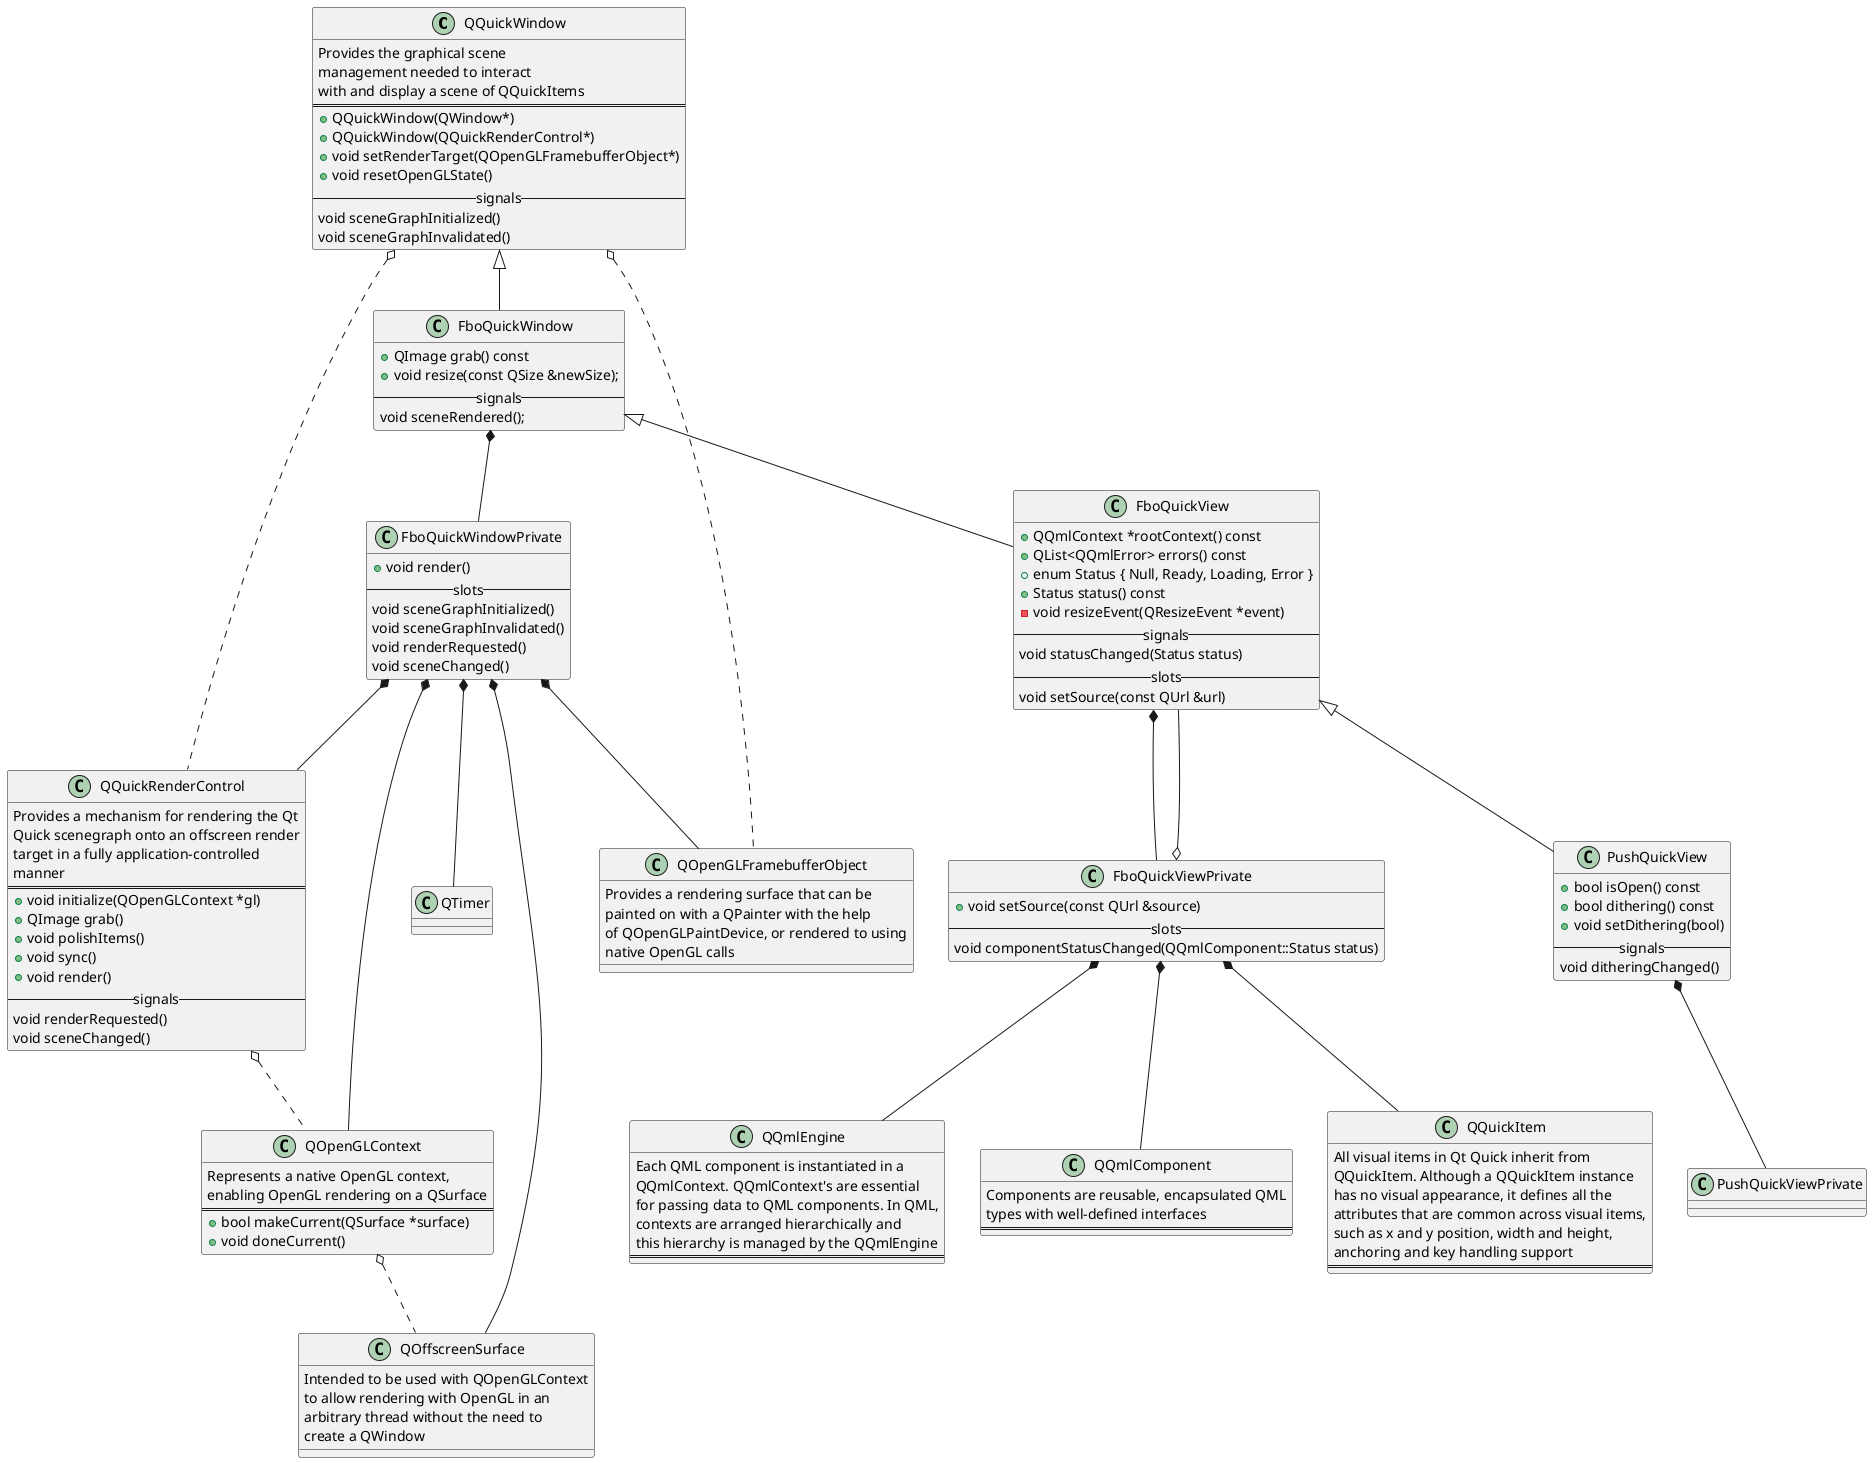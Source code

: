 @startuml

class QQuickWindow{
    Provides the graphical scene
    management needed to interact
    with and display a scene of QQuickItems
    ==
    +QQuickWindow(QWindow*)
    +QQuickWindow(QQuickRenderControl*)
    +void setRenderTarget(QOpenGLFramebufferObject*)
    +void resetOpenGLState()
    --signals--
    void sceneGraphInitialized()
    void sceneGraphInvalidated()
}

class FboQuickWindow{
    +QImage grab() const
    +void resize(const QSize &newSize);
    --signals--
    void sceneRendered();
}
class FboQuickWindowPrivate{
    +void render()
    --slots--
    void sceneGraphInitialized()
    void sceneGraphInvalidated()
    void renderRequested()
    void sceneChanged()
}
class QOpenGLContext{
    Represents a native OpenGL context,
    enabling OpenGL rendering on a QSurface
    ==
    +bool makeCurrent(QSurface *surface)
    +void doneCurrent()
}
class QOffscreenSurface{
    Intended to be used with QOpenGLContext
    to allow rendering with OpenGL in an
    arbitrary thread without the need to
    create a QWindow
}
class QQuickRenderControl{
    Provides a mechanism for rendering the Qt
    Quick scenegraph onto an offscreen render
    target in a fully application-controlled
    manner
    ==
    +void initialize(QOpenGLContext *gl)
    +QImage grab()
    +void polishItems()
    +void sync()
    +void render()
    --signals--
    void renderRequested()
    void sceneChanged()
}
class QOpenGLFramebufferObject{
    Provides a rendering surface that can be 
    painted on with a QPainter with the help 
    of QOpenGLPaintDevice, or rendered to using
    native OpenGL calls
}
class QTimer{
}


class FboQuickView{
    +QQmlContext *rootContext() const
    +QList<QQmlError> errors() const
    +enum Status { Null, Ready, Loading, Error }
    +Status status() const
    -void resizeEvent(QResizeEvent *event)
    --signals--
    void statusChanged(Status status)
    --slots--
    void setSource(const QUrl &url)
}
class FboQuickViewPrivate{
    +void setSource(const QUrl &source)
    --slots--
    void componentStatusChanged(QQmlComponent::Status status)
}
class QQmlEngine{
    Each QML component is instantiated in a
    QQmlContext. QQmlContext's are essential
    for passing data to QML components. In QML,
    contexts are arranged hierarchically and
    this hierarchy is managed by the QQmlEngine
    ==
}
class QQmlComponent{
    Components are reusable, encapsulated QML
    types with well-defined interfaces
    ==
}
class QQuickItem{
    All visual items in Qt Quick inherit from
    QQuickItem. Although a QQuickItem instance
    has no visual appearance, it defines all the
    attributes that are common across visual items,
    such as x and y position, width and height,
    anchoring and key handling support
    ==
}

class PushQuickView{
    +bool isOpen() const
    +bool dithering() const
    +void setDithering(bool)
    --signals--
    void ditheringChanged()
}
class PushQuickViewPrivate{

}

QQuickWindow <|-- FboQuickWindow
FboQuickWindow <|-- FboQuickView
FboQuickView <|-- PushQuickView

FboQuickWindow *-- FboQuickWindowPrivate
FboQuickWindowPrivate *-- QOpenGLContext
FboQuickWindowPrivate *-- QOffscreenSurface
FboQuickWindowPrivate *-- QQuickRenderControl
FboQuickWindowPrivate *-- QOpenGLFramebufferObject
FboQuickWindowPrivate *-- QTimer

QQuickWindow o.. QQuickRenderControl
QQuickWindow o.. QOpenGLFramebufferObject
QQuickRenderControl o.. QOpenGLContext
QOpenGLContext o.. QOffscreenSurface

FboQuickView *-- FboQuickViewPrivate
FboQuickViewPrivate *-- QQmlEngine
FboQuickViewPrivate *-- QQmlComponent
FboQuickViewPrivate *-- QQuickItem
FboQuickViewPrivate o-- FboQuickView

PushQuickView *-- PushQuickViewPrivate

@enduml